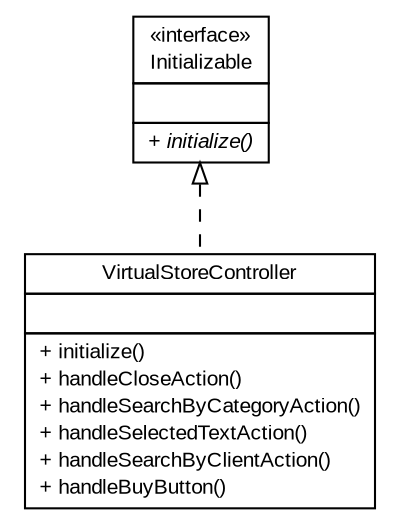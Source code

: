 #!/usr/local/bin/dot
#
# Class diagram 
# Generated by UMLGraph version R5_7_2-32-g40b5a6 (http://www.spinellis.gr/umlgraph/)
#

digraph G {
	edge [fontname="arial",fontsize=10,labelfontname="arial",labelfontsize=10];
	node [fontname="arial",fontsize=10,shape=plaintext];
	nodesep=0.25;
	ranksep=0.5;
	// store.business.gui.controller.VirtualStoreController
	c0 [label=<<table title="store.business.gui.controller.VirtualStoreController" border="0" cellborder="1" cellspacing="0" cellpadding="2" port="p">
		<tr><td><table border="0" cellspacing="0" cellpadding="1">
<tr><td align="center" balign="center"> VirtualStoreController </td></tr>
		</table></td></tr>
		<tr><td><table border="0" cellspacing="0" cellpadding="1">
<tr><td align="left" balign="left">  </td></tr>
		</table></td></tr>
		<tr><td><table border="0" cellspacing="0" cellpadding="1">
<tr><td align="left" balign="left"> + initialize() </td></tr>
<tr><td align="left" balign="left"> + handleCloseAction() </td></tr>
<tr><td align="left" balign="left"> + handleSearchByCategoryAction() </td></tr>
<tr><td align="left" balign="left"> + handleSelectedTextAction() </td></tr>
<tr><td align="left" balign="left"> + handleSearchByClientAction() </td></tr>
<tr><td align="left" balign="left"> + handleBuyButton() </td></tr>
		</table></td></tr>
		</table>>, URL="null", fontname="arial", fontcolor="black", fontsize=10.0];
	//store.business.gui.controller.VirtualStoreController implements javafx.fxml.Initializable
	c1:p -> c0:p [dir=back,arrowtail=empty,style=dashed];
	// javafx.fxml.Initializable
	c1 [label=<<table title="javafx.fxml.Initializable" border="0" cellborder="1" cellspacing="0" cellpadding="2" port="p" href="http://docs.oracle.com/javase/7/docs/api/javafx/fxml/Initializable.html" target="_parent">
		<tr><td><table border="0" cellspacing="0" cellpadding="1">
<tr><td align="center" balign="center"> &#171;interface&#187; </td></tr>
<tr><td align="center" balign="center"> Initializable </td></tr>
		</table></td></tr>
		<tr><td><table border="0" cellspacing="0" cellpadding="1">
<tr><td align="left" balign="left">  </td></tr>
		</table></td></tr>
		<tr><td><table border="0" cellspacing="0" cellpadding="1">
<tr><td align="left" balign="left"><font face="arial italic" point-size="10.0"> + initialize() </font></td></tr>
		</table></td></tr>
		</table>>, URL="http://docs.oracle.com/javase/7/docs/api/javafx/fxml/Initializable.html", fontname="arial", fontcolor="black", fontsize=10.0];
}

